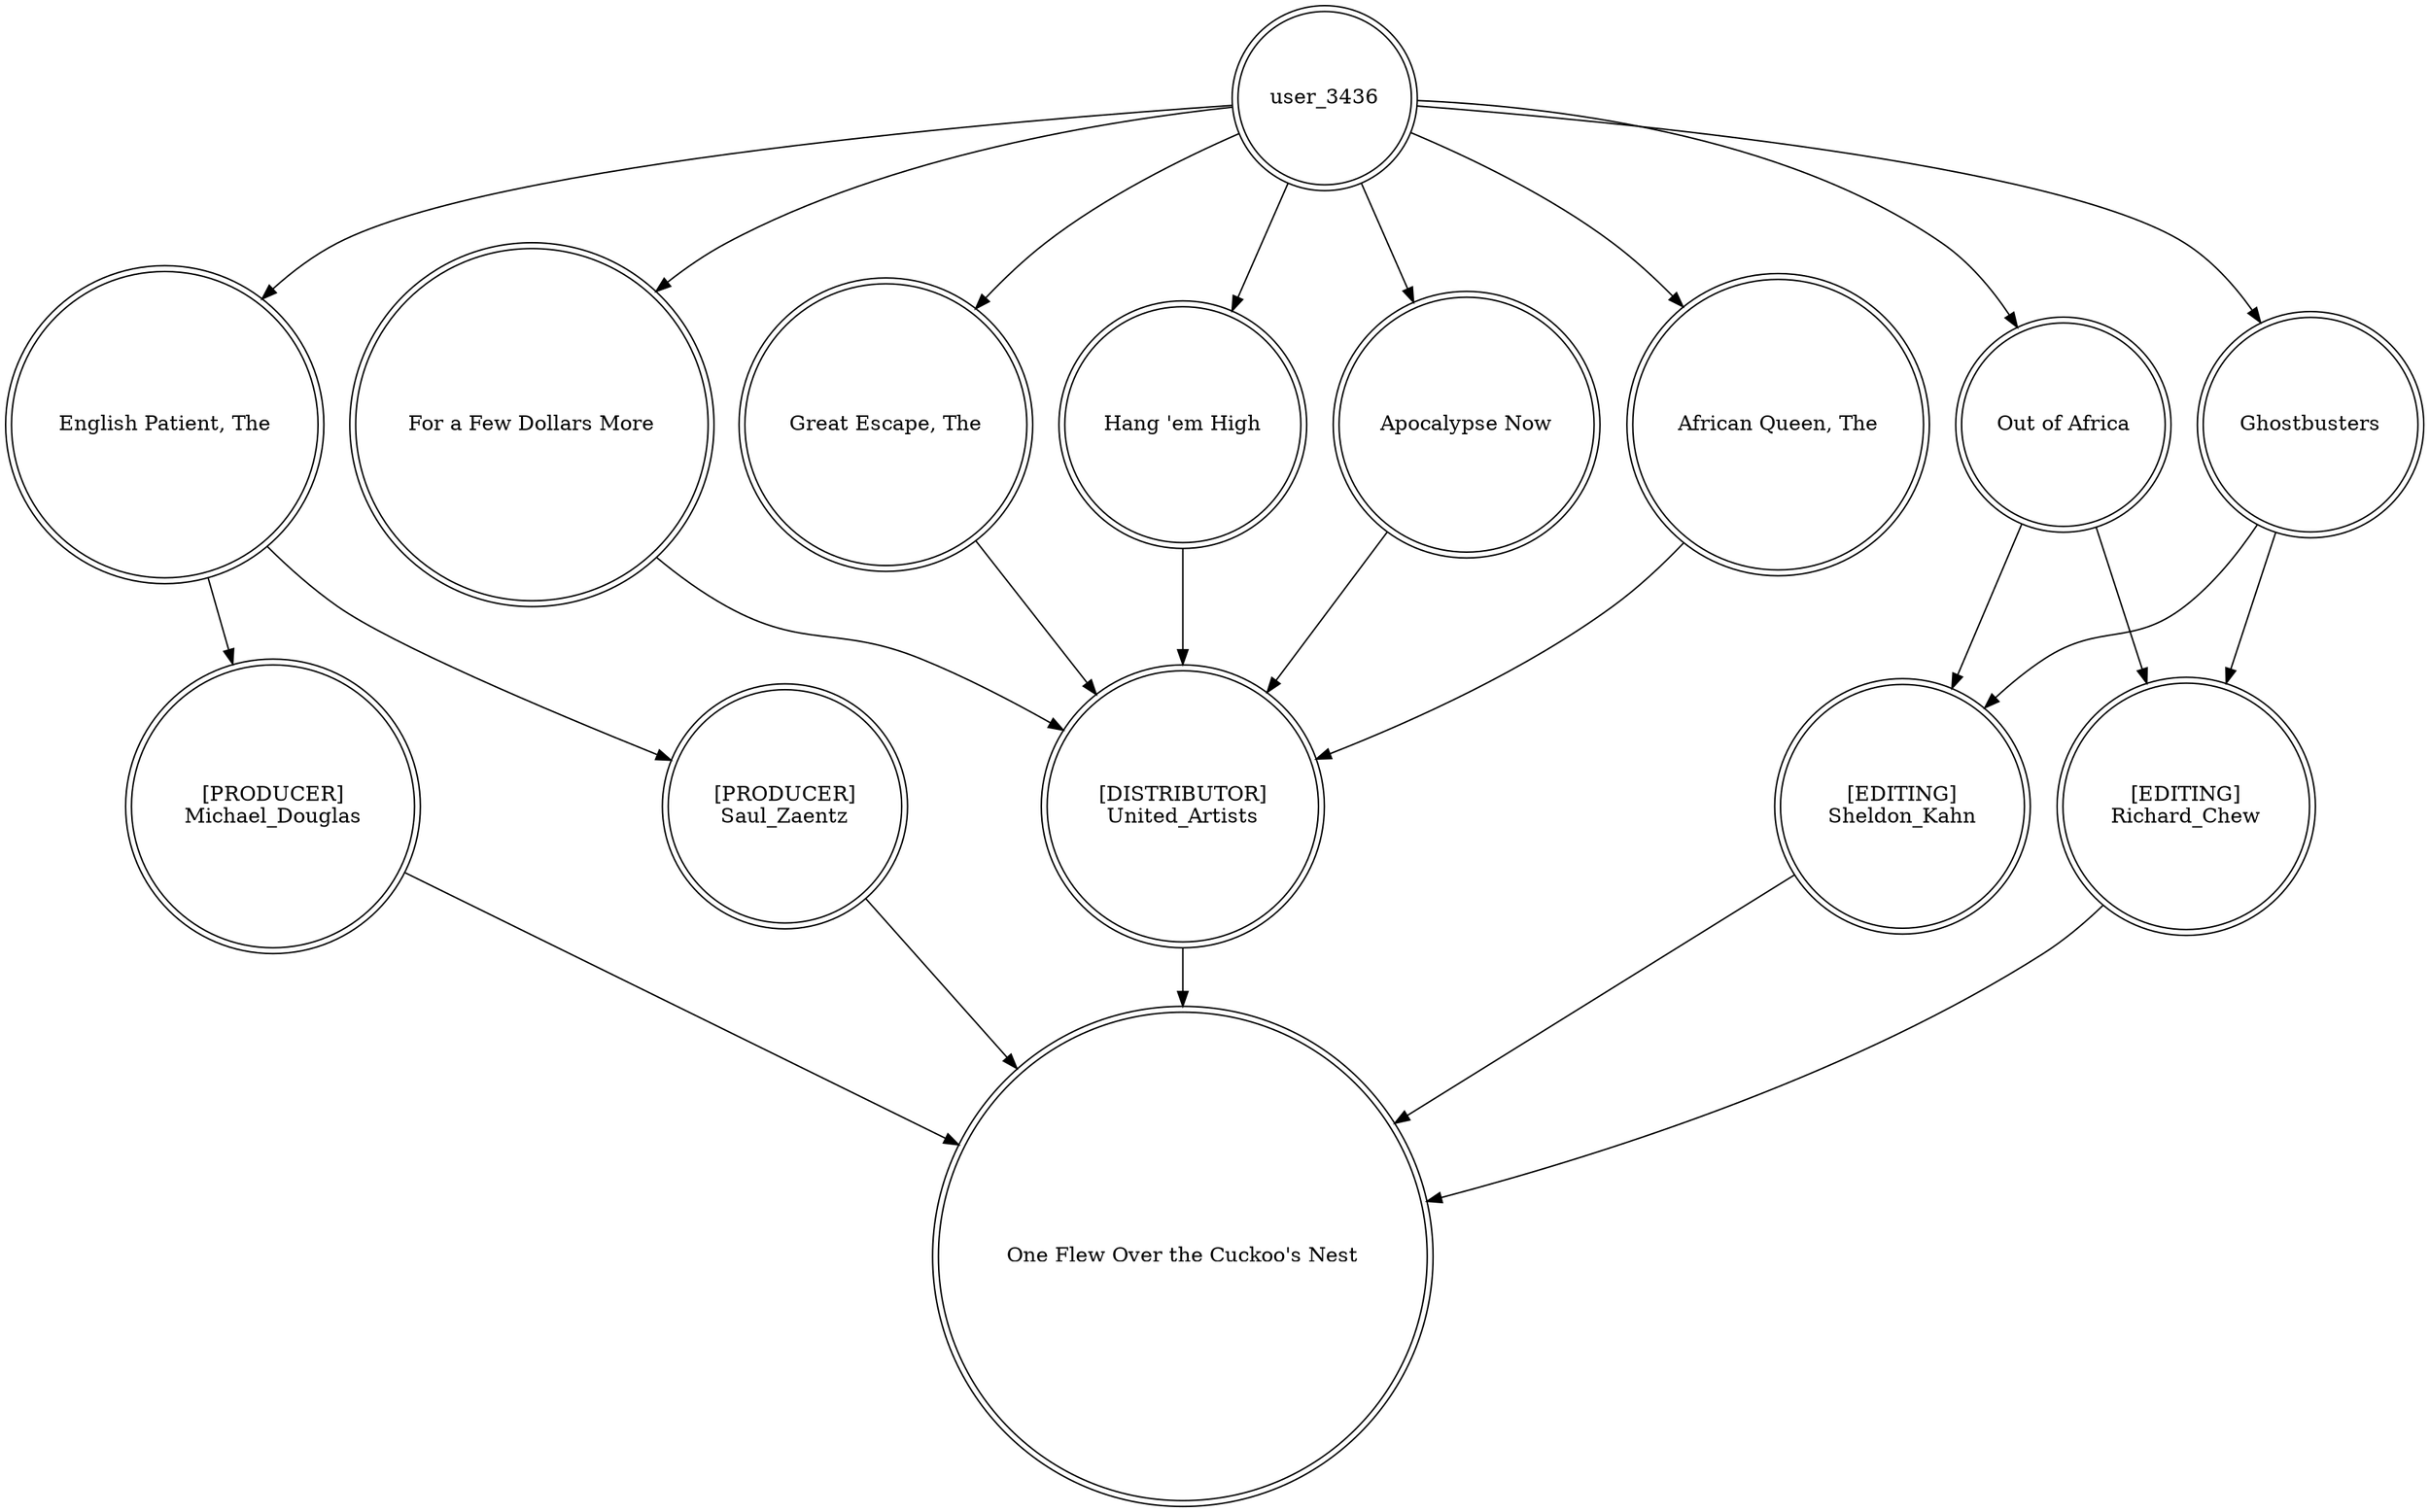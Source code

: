 digraph finite_state_machine {
	node [shape=doublecircle]
	"English Patient, The" -> "[PRODUCER]
Saul_Zaentz"
	user_3436 -> "Great Escape, The"
	"English Patient, The" -> "[PRODUCER]
Michael_Douglas"
	"Hang 'em High" -> "[DISTRIBUTOR]
United_Artists"
	"Out of Africa" -> "[EDITING]
Richard_Chew"
	Ghostbusters -> "[EDITING]
Richard_Chew"
	"[EDITING]
Sheldon_Kahn" -> "One Flew Over the Cuckoo's Nest"
	"[EDITING]
Richard_Chew" -> "One Flew Over the Cuckoo's Nest"
	user_3436 -> "Hang 'em High"
	"[PRODUCER]
Saul_Zaentz" -> "One Flew Over the Cuckoo's Nest"
	"Apocalypse Now" -> "[DISTRIBUTOR]
United_Artists"
	user_3436 -> Ghostbusters
	user_3436 -> "African Queen, The"
	"Out of Africa" -> "[EDITING]
Sheldon_Kahn"
	Ghostbusters -> "[EDITING]
Sheldon_Kahn"
	"Great Escape, The" -> "[DISTRIBUTOR]
United_Artists"
	"[DISTRIBUTOR]
United_Artists" -> "One Flew Over the Cuckoo's Nest"
	user_3436 -> "Out of Africa"
	user_3436 -> "English Patient, The"
	user_3436 -> "For a Few Dollars More"
	"African Queen, The" -> "[DISTRIBUTOR]
United_Artists"
	"For a Few Dollars More" -> "[DISTRIBUTOR]
United_Artists"
	"[PRODUCER]
Michael_Douglas" -> "One Flew Over the Cuckoo's Nest"
	user_3436 -> "Apocalypse Now"
}
